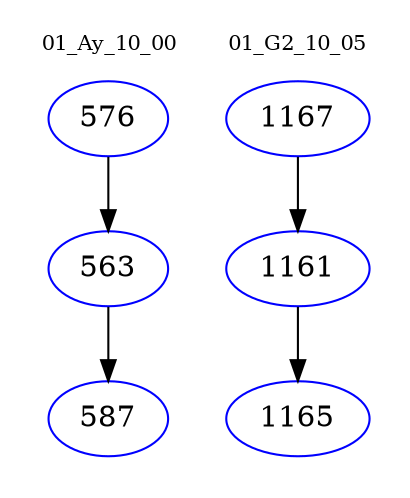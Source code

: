 digraph{
subgraph cluster_0 {
color = white
label = "01_Ay_10_00";
fontsize=10;
T0_576 [label="576", color="blue"]
T0_576 -> T0_563 [color="black"]
T0_563 [label="563", color="blue"]
T0_563 -> T0_587 [color="black"]
T0_587 [label="587", color="blue"]
}
subgraph cluster_1 {
color = white
label = "01_G2_10_05";
fontsize=10;
T1_1167 [label="1167", color="blue"]
T1_1167 -> T1_1161 [color="black"]
T1_1161 [label="1161", color="blue"]
T1_1161 -> T1_1165 [color="black"]
T1_1165 [label="1165", color="blue"]
}
}
